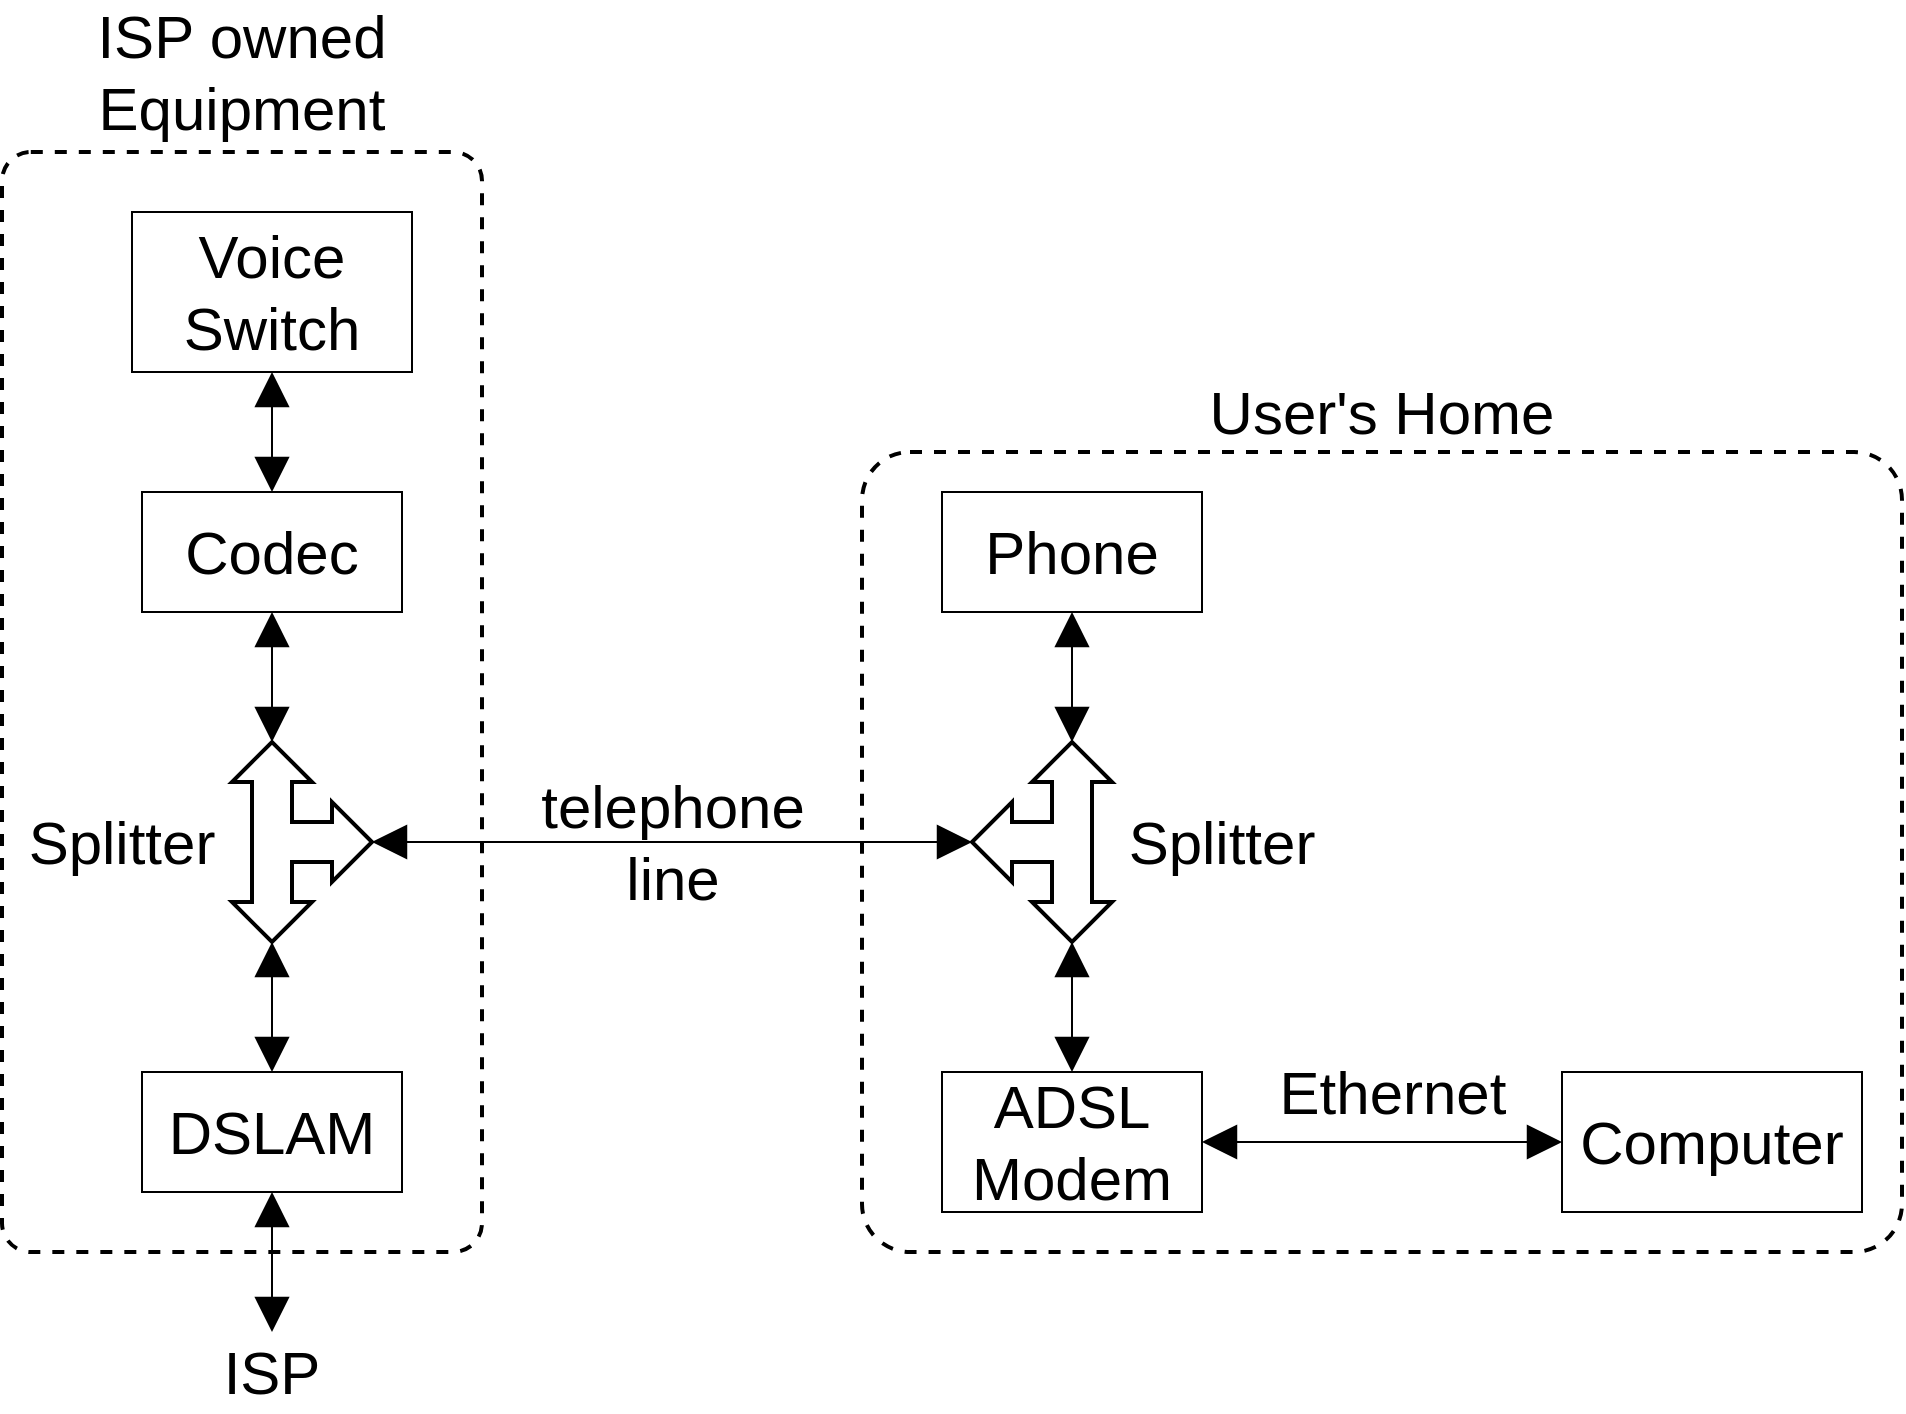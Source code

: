 <mxfile version="13.9.9" type="device"><diagram id="SBHGYQhOUlfXVC6Nh2-2" name="Page-1"><mxGraphModel dx="2128" dy="1136" grid="1" gridSize="10" guides="1" tooltips="1" connect="1" arrows="1" fold="1" page="1" pageScale="1" pageWidth="850" pageHeight="1100" math="0" shadow="0"><root><mxCell id="0"/><mxCell id="1" parent="0"/><mxCell id="xD-MSYQyT2O5CE-4aAC0-24" value="" style="rounded=1;whiteSpace=wrap;html=1;strokeWidth=2;fontSize=30;arcSize=6;fillColor=none;dashed=1;" vertex="1" parent="1"><mxGeometry x="340" y="240" width="520" height="400" as="geometry"/></mxCell><mxCell id="xD-MSYQyT2O5CE-4aAC0-5" style="edgeStyle=orthogonalEdgeStyle;rounded=0;orthogonalLoop=1;jettySize=auto;html=1;exitX=0.5;exitY=0;exitDx=0;exitDy=0;entryX=0.5;entryY=1;entryDx=0;entryDy=0;fontSize=30;endArrow=block;endFill=1;endSize=15;startSize=15;startArrow=block;startFill=1;" edge="1" parent="1" source="xD-MSYQyT2O5CE-4aAC0-3" target="xD-MSYQyT2O5CE-4aAC0-4"><mxGeometry relative="1" as="geometry"/></mxCell><mxCell id="xD-MSYQyT2O5CE-4aAC0-3" value="Codec" style="rounded=0;whiteSpace=wrap;html=1;fontSize=30;" vertex="1" parent="1"><mxGeometry x="-20" y="260" width="130" height="60" as="geometry"/></mxCell><mxCell id="xD-MSYQyT2O5CE-4aAC0-4" value="Voice Switch" style="rounded=0;whiteSpace=wrap;html=1;fontSize=30;" vertex="1" parent="1"><mxGeometry x="-25" y="120" width="140" height="80" as="geometry"/></mxCell><mxCell id="xD-MSYQyT2O5CE-4aAC0-13" style="edgeStyle=orthogonalEdgeStyle;rounded=0;orthogonalLoop=1;jettySize=auto;html=1;exitX=0;exitY=0;exitDx=0;exitDy=50;exitPerimeter=0;entryX=0.5;entryY=1;entryDx=0;entryDy=0;startArrow=block;startFill=1;startSize=15;endArrow=block;endFill=1;endSize=15;fontSize=30;" edge="1" parent="1" source="xD-MSYQyT2O5CE-4aAC0-6" target="xD-MSYQyT2O5CE-4aAC0-3"><mxGeometry relative="1" as="geometry"/></mxCell><mxCell id="xD-MSYQyT2O5CE-4aAC0-22" value="telephone&lt;br&gt;line" style="edgeStyle=orthogonalEdgeStyle;rounded=0;orthogonalLoop=1;jettySize=auto;html=1;exitX=0.5;exitY=0;exitDx=0;exitDy=0;exitPerimeter=0;entryX=0.5;entryY=0;entryDx=0;entryDy=0;entryPerimeter=0;startArrow=block;startFill=1;startSize=15;endArrow=block;endFill=1;endSize=15;fontSize=30;labelBackgroundColor=none;" edge="1" parent="1" source="xD-MSYQyT2O5CE-4aAC0-6" target="xD-MSYQyT2O5CE-4aAC0-16"><mxGeometry relative="1" as="geometry"/></mxCell><mxCell id="xD-MSYQyT2O5CE-4aAC0-6" value="" style="html=1;shadow=0;dashed=0;align=center;verticalAlign=middle;shape=mxgraph.arrows2.triadArrow;dy=10;dx=20;arrowHead=40;fontSize=30;rotation=90;strokeWidth=2;" vertex="1" parent="1"><mxGeometry x="10" y="400" width="100" height="70" as="geometry"/></mxCell><mxCell id="xD-MSYQyT2O5CE-4aAC0-12" style="edgeStyle=orthogonalEdgeStyle;rounded=0;orthogonalLoop=1;jettySize=auto;html=1;exitX=0.5;exitY=0;exitDx=0;exitDy=0;entryX=0;entryY=0;entryDx=100;entryDy=50;entryPerimeter=0;startArrow=block;startFill=1;startSize=15;endArrow=block;endFill=1;endSize=15;fontSize=30;" edge="1" parent="1" source="xD-MSYQyT2O5CE-4aAC0-8" target="xD-MSYQyT2O5CE-4aAC0-6"><mxGeometry relative="1" as="geometry"/></mxCell><mxCell id="xD-MSYQyT2O5CE-4aAC0-25" style="edgeStyle=orthogonalEdgeStyle;rounded=0;orthogonalLoop=1;jettySize=auto;html=1;exitX=0.5;exitY=1;exitDx=0;exitDy=0;startArrow=block;startFill=1;startSize=15;endArrow=block;endFill=1;endSize=15;fontSize=30;entryX=0.5;entryY=0;entryDx=0;entryDy=0;" edge="1" parent="1" source="xD-MSYQyT2O5CE-4aAC0-8" target="xD-MSYQyT2O5CE-4aAC0-26"><mxGeometry relative="1" as="geometry"><mxPoint x="45" y="680" as="targetPoint"/></mxGeometry></mxCell><mxCell id="xD-MSYQyT2O5CE-4aAC0-8" value="DSLAM" style="rounded=0;whiteSpace=wrap;html=1;fontSize=30;" vertex="1" parent="1"><mxGeometry x="-20" y="550" width="130" height="60" as="geometry"/></mxCell><mxCell id="xD-MSYQyT2O5CE-4aAC0-14" value="Splitter" style="text;html=1;strokeColor=none;fillColor=none;align=center;verticalAlign=middle;whiteSpace=wrap;rounded=0;fontSize=30;" vertex="1" parent="1"><mxGeometry x="-50" y="425" width="40" height="20" as="geometry"/></mxCell><mxCell id="xD-MSYQyT2O5CE-4aAC0-15" value="Phone" style="rounded=0;whiteSpace=wrap;html=1;fontSize=30;" vertex="1" parent="1"><mxGeometry x="380" y="260" width="130" height="60" as="geometry"/></mxCell><mxCell id="xD-MSYQyT2O5CE-4aAC0-17" style="edgeStyle=orthogonalEdgeStyle;rounded=0;orthogonalLoop=1;jettySize=auto;html=1;exitX=0;exitY=0;exitDx=100;exitDy=50;exitPerimeter=0;startArrow=block;startFill=1;startSize=15;endArrow=block;endFill=1;endSize=15;fontSize=30;entryX=0.5;entryY=1;entryDx=0;entryDy=0;" edge="1" parent="1" source="xD-MSYQyT2O5CE-4aAC0-16" target="xD-MSYQyT2O5CE-4aAC0-15"><mxGeometry relative="1" as="geometry"><mxPoint x="480" y="280" as="targetPoint"/></mxGeometry></mxCell><mxCell id="xD-MSYQyT2O5CE-4aAC0-19" style="edgeStyle=orthogonalEdgeStyle;rounded=0;orthogonalLoop=1;jettySize=auto;html=1;exitX=0;exitY=0;exitDx=0;exitDy=50;exitPerimeter=0;entryX=0.5;entryY=0;entryDx=0;entryDy=0;startArrow=block;startFill=1;startSize=15;endArrow=block;endFill=1;endSize=15;fontSize=30;" edge="1" parent="1" source="xD-MSYQyT2O5CE-4aAC0-16" target="xD-MSYQyT2O5CE-4aAC0-18"><mxGeometry relative="1" as="geometry"/></mxCell><mxCell id="xD-MSYQyT2O5CE-4aAC0-16" value="" style="html=1;shadow=0;dashed=0;align=center;verticalAlign=middle;shape=mxgraph.arrows2.triadArrow;dy=10;dx=20;arrowHead=40;fontSize=30;rotation=-90;strokeWidth=2;" vertex="1" parent="1"><mxGeometry x="380" y="400" width="100" height="70" as="geometry"/></mxCell><mxCell id="xD-MSYQyT2O5CE-4aAC0-21" value="Ethernet" style="edgeStyle=orthogonalEdgeStyle;rounded=0;orthogonalLoop=1;jettySize=auto;html=1;exitX=1;exitY=0.5;exitDx=0;exitDy=0;entryX=0;entryY=0.5;entryDx=0;entryDy=0;startArrow=block;startFill=1;startSize=15;endArrow=block;endFill=1;endSize=15;fontSize=30;labelBackgroundColor=none;" edge="1" parent="1" source="xD-MSYQyT2O5CE-4aAC0-18" target="xD-MSYQyT2O5CE-4aAC0-20"><mxGeometry x="0.053" y="25" relative="1" as="geometry"><mxPoint as="offset"/></mxGeometry></mxCell><mxCell id="xD-MSYQyT2O5CE-4aAC0-18" value="ADSL Modem" style="rounded=0;whiteSpace=wrap;html=1;fontSize=30;" vertex="1" parent="1"><mxGeometry x="380" y="550" width="130" height="70" as="geometry"/></mxCell><mxCell id="xD-MSYQyT2O5CE-4aAC0-20" value="Computer" style="rounded=0;whiteSpace=wrap;html=1;fontSize=30;" vertex="1" parent="1"><mxGeometry x="690" y="550" width="150" height="70" as="geometry"/></mxCell><mxCell id="xD-MSYQyT2O5CE-4aAC0-23" value="Splitter" style="text;html=1;strokeColor=none;fillColor=none;align=center;verticalAlign=middle;whiteSpace=wrap;rounded=0;fontSize=30;" vertex="1" parent="1"><mxGeometry x="500" y="425" width="40" height="20" as="geometry"/></mxCell><mxCell id="xD-MSYQyT2O5CE-4aAC0-26" value="ISP" style="text;html=1;strokeColor=none;fillColor=none;align=center;verticalAlign=middle;whiteSpace=wrap;rounded=0;fontSize=30;" vertex="1" parent="1"><mxGeometry x="25" y="680" width="40" height="40" as="geometry"/></mxCell><mxCell id="xD-MSYQyT2O5CE-4aAC0-27" value="" style="rounded=1;whiteSpace=wrap;html=1;strokeWidth=2;fontSize=30;arcSize=6;fillColor=none;dashed=1;" vertex="1" parent="1"><mxGeometry x="-90" y="90" width="240" height="550" as="geometry"/></mxCell><mxCell id="xD-MSYQyT2O5CE-4aAC0-29" value="User's Home" style="text;html=1;strokeColor=none;fillColor=none;align=center;verticalAlign=middle;whiteSpace=wrap;rounded=0;dashed=1;fontSize=30;" vertex="1" parent="1"><mxGeometry x="490" y="210" width="220" height="20" as="geometry"/></mxCell><mxCell id="xD-MSYQyT2O5CE-4aAC0-31" value="ISP owned Equipment" style="text;html=1;strokeColor=none;fillColor=none;align=center;verticalAlign=middle;whiteSpace=wrap;rounded=0;dashed=1;fontSize=30;" vertex="1" parent="1"><mxGeometry x="-80" y="40" width="220" height="20" as="geometry"/></mxCell></root></mxGraphModel></diagram></mxfile>
